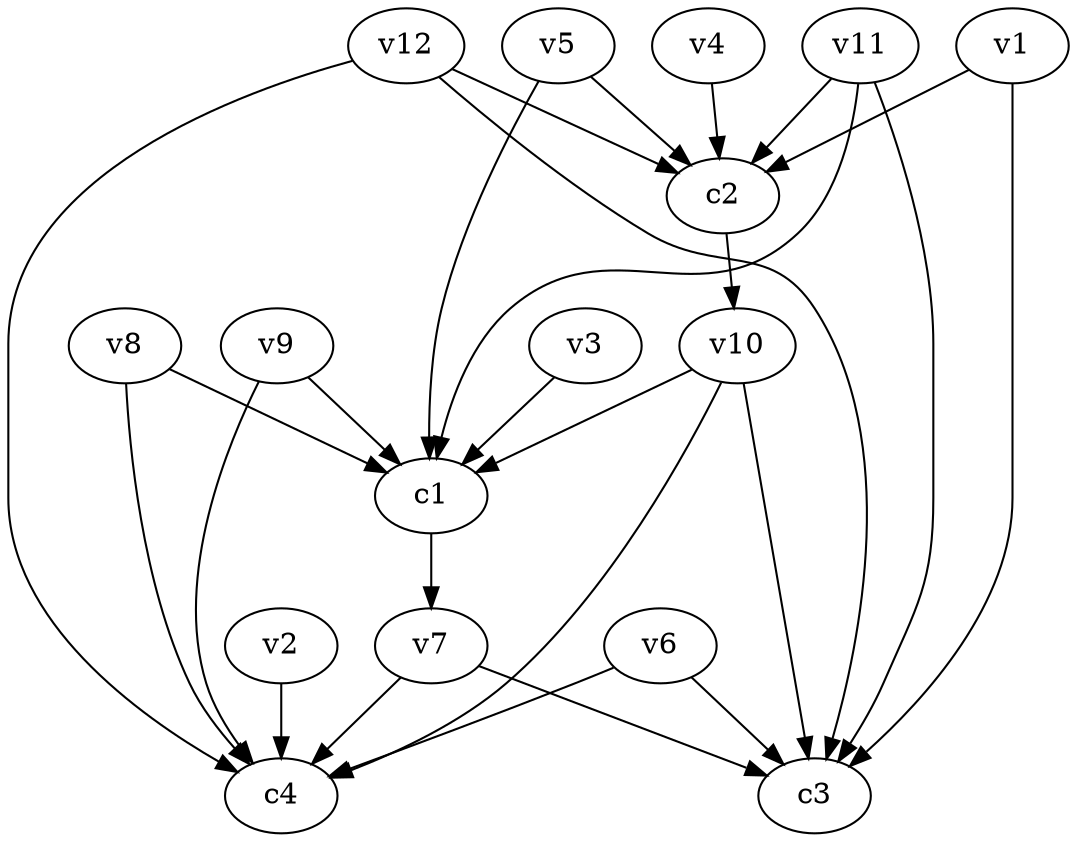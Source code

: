 strict digraph  {
c1;
c2;
c3;
c4;
v1;
v2;
v3;
v4;
v5;
v6;
v7;
v8;
v9;
v10;
v11;
v12;
c1 -> v7  [weight=1];
c2 -> v10  [weight=1];
v1 -> c2  [weight=1];
v1 -> c3  [weight=1];
v2 -> c4  [weight=1];
v3 -> c1  [weight=1];
v4 -> c2  [weight=1];
v5 -> c2  [weight=1];
v5 -> c1  [weight=1];
v6 -> c4  [weight=1];
v6 -> c3  [weight=1];
v7 -> c4  [weight=1];
v7 -> c3  [weight=1];
v8 -> c1  [weight=1];
v8 -> c4  [weight=1];
v9 -> c4  [weight=1];
v9 -> c1  [weight=1];
v10 -> c3  [weight=1];
v10 -> c4  [weight=1];
v10 -> c1  [weight=1];
v11 -> c1  [weight=1];
v11 -> c2  [weight=1];
v11 -> c3  [weight=1];
v12 -> c3  [weight=1];
v12 -> c2  [weight=1];
v12 -> c4  [weight=1];
}
